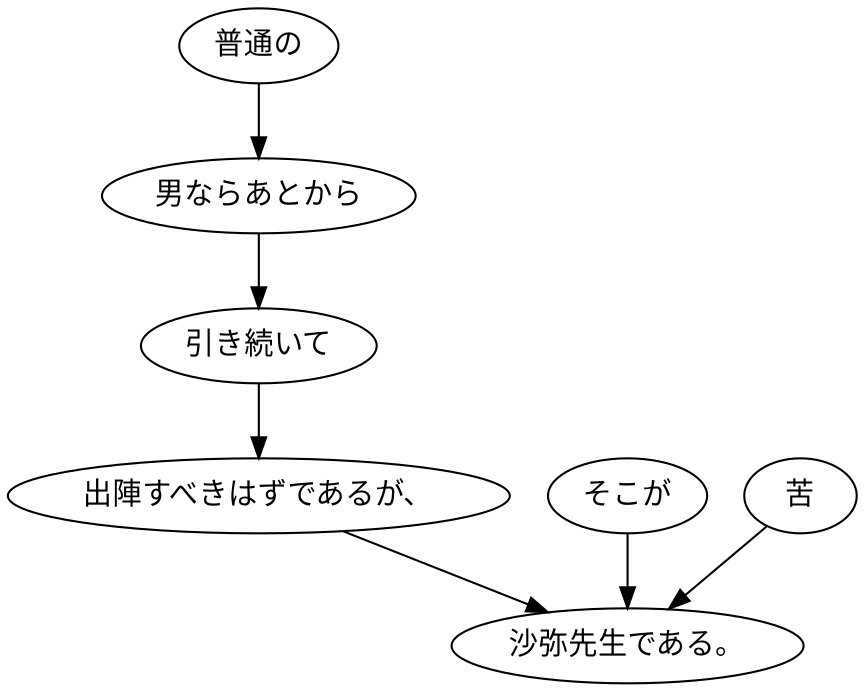 digraph graph6204 {
	node0 [label="普通の"];
	node1 [label="男ならあとから"];
	node2 [label="引き続いて"];
	node3 [label="出陣すべきはずであるが、"];
	node4 [label="そこが"];
	node5 [label="苦"];
	node6 [label="沙弥先生である。"];
	node0 -> node1;
	node1 -> node2;
	node2 -> node3;
	node3 -> node6;
	node4 -> node6;
	node5 -> node6;
}
